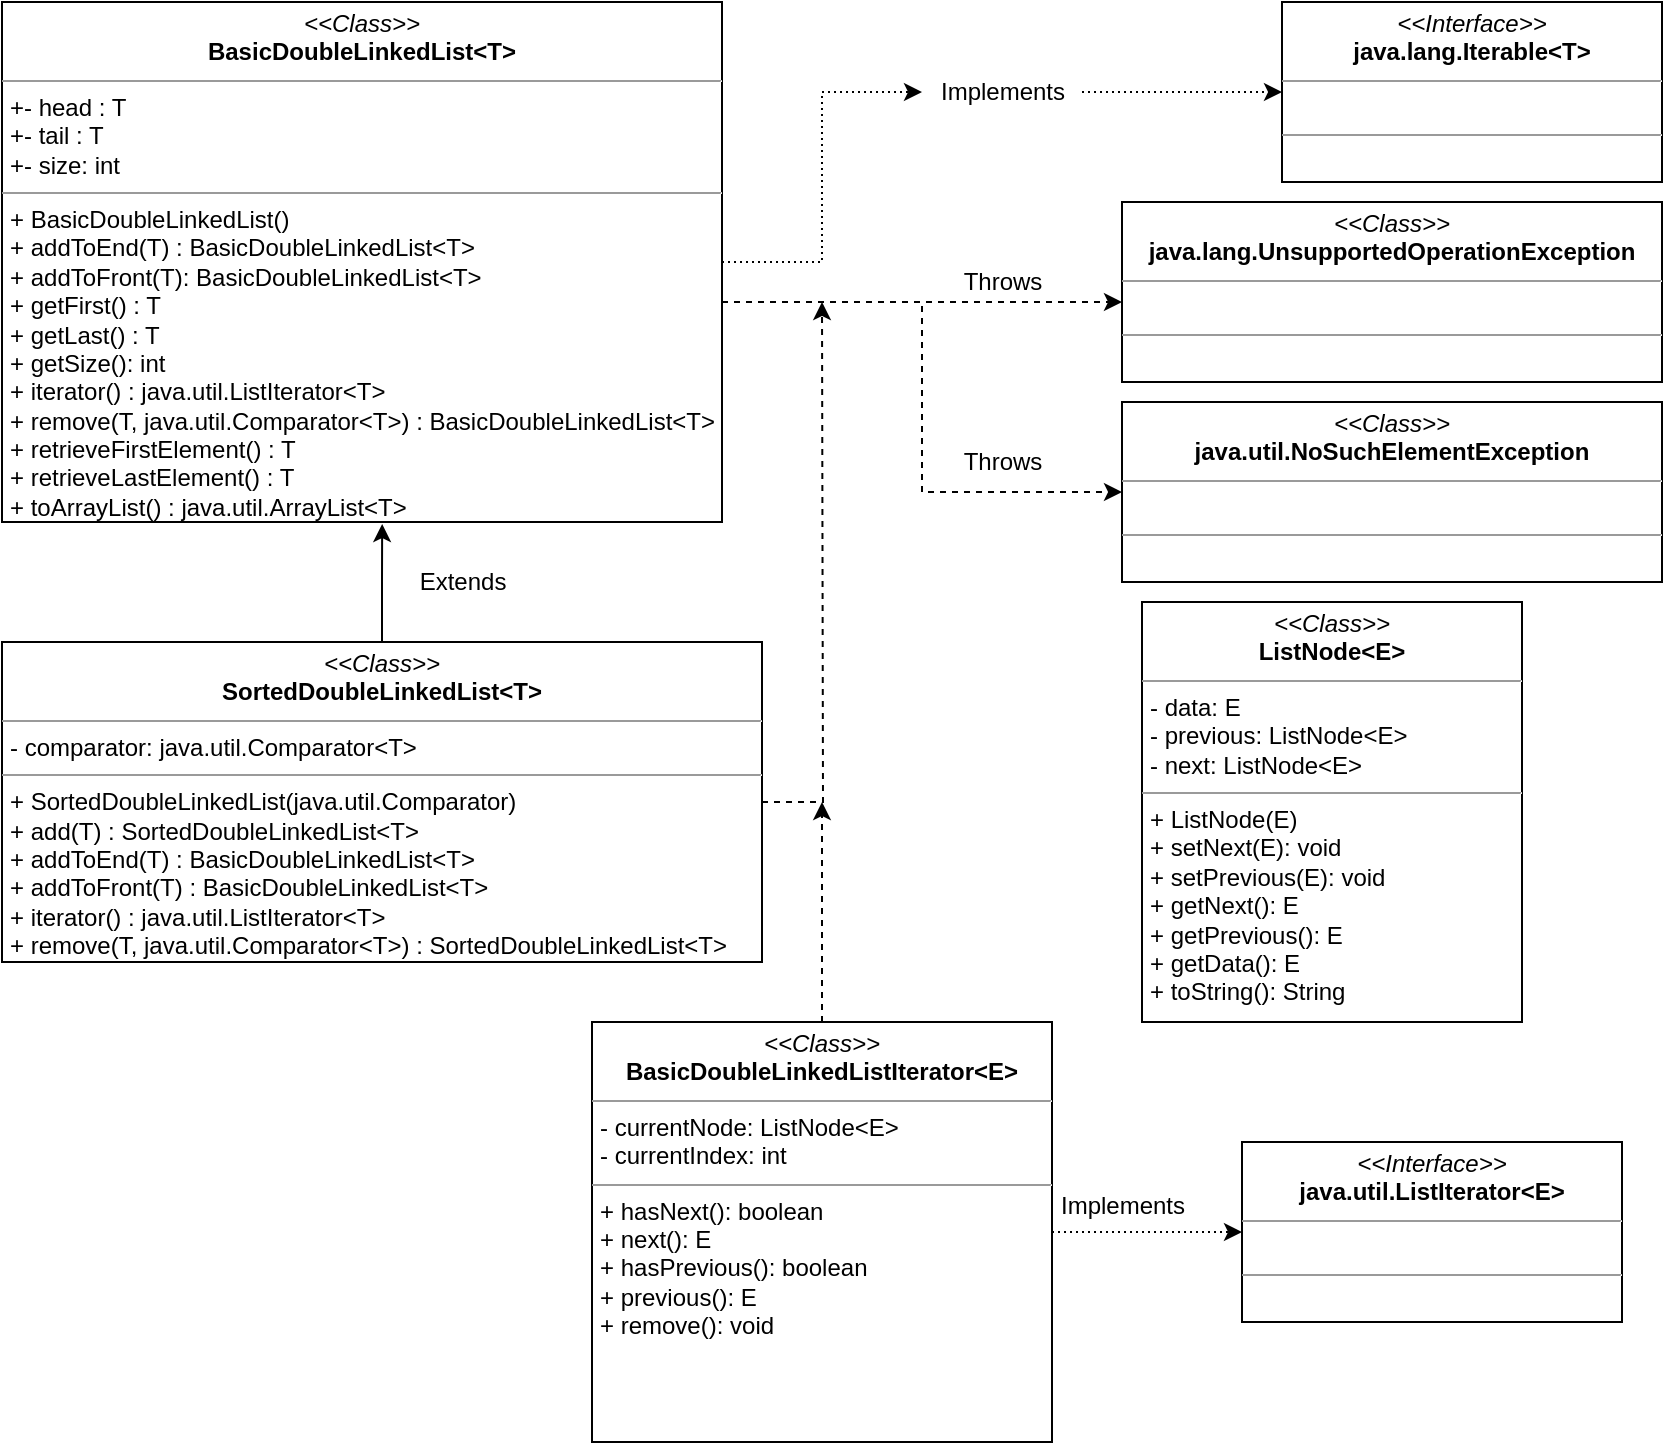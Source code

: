 <mxfile version="13.7.3" type="device"><diagram id="zE5fleGp2vkhm9jqMw3t" name="Page-1"><mxGraphModel dx="1106" dy="852" grid="1" gridSize="10" guides="1" tooltips="1" connect="1" arrows="1" fold="1" page="1" pageScale="1" pageWidth="850" pageHeight="1100" math="0" shadow="0"><root><mxCell id="0"/><mxCell id="1" parent="0"/><mxCell id="nMvvqxXary8sXsPWoBad-10" style="edgeStyle=orthogonalEdgeStyle;rounded=0;orthogonalLoop=1;jettySize=auto;html=1;entryX=0;entryY=0.5;entryDx=0;entryDy=0;dashed=1;" parent="1" source="nMvvqxXary8sXsPWoBad-1" target="nMvvqxXary8sXsPWoBad-7" edge="1"><mxGeometry relative="1" as="geometry"><Array as="points"><mxPoint x="470" y="160"/><mxPoint x="470" y="255"/></Array></mxGeometry></mxCell><mxCell id="nMvvqxXary8sXsPWoBad-11" style="edgeStyle=orthogonalEdgeStyle;rounded=0;orthogonalLoop=1;jettySize=auto;html=1;dashed=1;" parent="1" source="nMvvqxXary8sXsPWoBad-1" edge="1"><mxGeometry relative="1" as="geometry"><mxPoint x="570" y="160" as="targetPoint"/><Array as="points"><mxPoint x="570" y="160"/></Array></mxGeometry></mxCell><mxCell id="nMvvqxXary8sXsPWoBad-1" value="&lt;p style=&quot;margin: 0px ; margin-top: 4px ; text-align: center&quot;&gt;&lt;i&gt;&amp;lt;&amp;lt;Class&amp;gt;&amp;gt;&lt;/i&gt;&lt;br&gt;&lt;b&gt;BasicDoubleLinkedList&amp;lt;T&amp;gt;&lt;/b&gt;&lt;/p&gt;&lt;hr size=&quot;1&quot;&gt;&lt;p style=&quot;margin: 0px ; margin-left: 4px&quot;&gt;+- head : T&lt;/p&gt;&lt;p style=&quot;margin: 0px ; margin-left: 4px&quot;&gt;+- tail : T&lt;/p&gt;&lt;p style=&quot;margin: 0px ; margin-left: 4px&quot;&gt;+- size: int&lt;/p&gt;&lt;hr size=&quot;1&quot;&gt;&lt;p style=&quot;margin: 0px ; margin-left: 4px&quot;&gt;+ BasicDoubleLinkedList()&lt;/p&gt;&lt;p style=&quot;margin: 0px ; margin-left: 4px&quot;&gt;+ addToEnd(T) : BasicDoubleLinkedList&amp;lt;T&amp;gt;&lt;/p&gt;&lt;p style=&quot;margin: 0px ; margin-left: 4px&quot;&gt;+ addToFront(T): BasicDoubleLinkedList&amp;lt;T&amp;gt;&lt;/p&gt;&lt;p style=&quot;margin: 0px ; margin-left: 4px&quot;&gt;+ getFirst() : T&lt;/p&gt;&lt;p style=&quot;margin: 0px ; margin-left: 4px&quot;&gt;+ getLast() : T&lt;/p&gt;&lt;p style=&quot;margin: 0px ; margin-left: 4px&quot;&gt;+ getSize(): int&lt;/p&gt;&lt;p style=&quot;margin: 0px ; margin-left: 4px&quot;&gt;+ iterator() : java.util.ListIterator&amp;lt;T&amp;gt;&lt;/p&gt;&lt;p style=&quot;margin: 0px ; margin-left: 4px&quot;&gt;+ remove(T, java.util.Comparator&amp;lt;T&amp;gt;) : BasicDoubleLinkedList&amp;lt;T&amp;gt;&lt;/p&gt;&lt;p style=&quot;margin: 0px ; margin-left: 4px&quot;&gt;+ retrieveFirstElement() : T&lt;/p&gt;&lt;p style=&quot;margin: 0px ; margin-left: 4px&quot;&gt;+ retrieveLastElement() : T&lt;/p&gt;&lt;p style=&quot;margin: 0px ; margin-left: 4px&quot;&gt;+ toArrayList() : java.util.ArrayList&amp;lt;T&amp;gt;&lt;/p&gt;" style="verticalAlign=top;align=left;overflow=fill;fontSize=12;fontFamily=Helvetica;html=1;" parent="1" vertex="1"><mxGeometry x="10" y="10" width="360" height="260" as="geometry"/></mxCell><mxCell id="nMvvqxXary8sXsPWoBad-2" value="&lt;p style=&quot;margin: 0px ; margin-top: 4px ; text-align: center&quot;&gt;&lt;i&gt;&amp;lt;&amp;lt;Interface&amp;gt;&amp;gt;&lt;/i&gt;&lt;br&gt;&lt;b&gt;java.lang.Iterable&amp;lt;T&amp;gt;&lt;/b&gt;&lt;/p&gt;&lt;hr size=&quot;1&quot;&gt;&lt;p style=&quot;margin: 0px ; margin-left: 4px&quot;&gt;&lt;br&gt;&lt;/p&gt;&lt;hr size=&quot;1&quot;&gt;&lt;p style=&quot;margin: 0px ; margin-left: 4px&quot;&gt;&lt;br&gt;&lt;/p&gt;" style="verticalAlign=top;align=left;overflow=fill;fontSize=12;fontFamily=Helvetica;html=1;" parent="1" vertex="1"><mxGeometry x="650" y="10" width="190" height="90" as="geometry"/></mxCell><mxCell id="nMvvqxXary8sXsPWoBad-6" style="edgeStyle=orthogonalEdgeStyle;rounded=0;orthogonalLoop=1;jettySize=auto;html=1;entryX=0;entryY=0.5;entryDx=0;entryDy=0;dashed=1;dashPattern=1 2;" parent="1" source="nMvvqxXary8sXsPWoBad-4" target="nMvvqxXary8sXsPWoBad-2" edge="1"><mxGeometry relative="1" as="geometry"/></mxCell><mxCell id="nMvvqxXary8sXsPWoBad-4" value="Implements" style="text;html=1;align=center;verticalAlign=middle;resizable=0;points=[];autosize=1;" parent="1" vertex="1"><mxGeometry x="470" y="45" width="80" height="20" as="geometry"/></mxCell><mxCell id="nMvvqxXary8sXsPWoBad-5" style="edgeStyle=orthogonalEdgeStyle;rounded=0;orthogonalLoop=1;jettySize=auto;html=1;entryX=0;entryY=0.5;entryDx=0;entryDy=0;dashed=1;dashPattern=1 2;" parent="1" source="nMvvqxXary8sXsPWoBad-1" target="nMvvqxXary8sXsPWoBad-4" edge="1"><mxGeometry relative="1" as="geometry"><mxPoint x="200" y="80" as="sourcePoint"/><mxPoint x="650" y="55" as="targetPoint"/></mxGeometry></mxCell><mxCell id="nMvvqxXary8sXsPWoBad-7" value="&lt;p style=&quot;margin: 0px ; margin-top: 4px ; text-align: center&quot;&gt;&lt;i&gt;&amp;lt;&amp;lt;Class&amp;gt;&amp;gt;&lt;/i&gt;&lt;br&gt;&lt;b&gt;java.util.NoSuchElementException&lt;/b&gt;&lt;/p&gt;&lt;hr size=&quot;1&quot;&gt;&lt;p style=&quot;margin: 0px ; margin-left: 4px&quot;&gt;&lt;br&gt;&lt;/p&gt;&lt;hr size=&quot;1&quot;&gt;&lt;p style=&quot;margin: 0px ; margin-left: 4px&quot;&gt;&lt;br&gt;&lt;/p&gt;" style="verticalAlign=top;align=left;overflow=fill;fontSize=12;fontFamily=Helvetica;html=1;" parent="1" vertex="1"><mxGeometry x="570" y="210" width="270" height="90" as="geometry"/></mxCell><mxCell id="nMvvqxXary8sXsPWoBad-8" value="&lt;p style=&quot;margin: 0px ; margin-top: 4px ; text-align: center&quot;&gt;&lt;i&gt;&amp;lt;&amp;lt;Class&amp;gt;&amp;gt;&lt;/i&gt;&lt;br&gt;&lt;b&gt;java.lang.UnsupportedOperationException&lt;/b&gt;&lt;br&gt;&lt;/p&gt;&lt;hr size=&quot;1&quot;&gt;&lt;p style=&quot;margin: 0px ; margin-left: 4px&quot;&gt;&lt;br&gt;&lt;/p&gt;&lt;hr size=&quot;1&quot;&gt;&lt;p style=&quot;margin: 0px ; margin-left: 4px&quot;&gt;&lt;br&gt;&lt;/p&gt;" style="verticalAlign=top;align=left;overflow=fill;fontSize=12;fontFamily=Helvetica;html=1;" parent="1" vertex="1"><mxGeometry x="570" y="110" width="270" height="90" as="geometry"/></mxCell><mxCell id="nMvvqxXary8sXsPWoBad-12" value="Throws" style="text;html=1;align=center;verticalAlign=middle;resizable=0;points=[];autosize=1;" parent="1" vertex="1"><mxGeometry x="485" y="140" width="50" height="20" as="geometry"/></mxCell><mxCell id="nMvvqxXary8sXsPWoBad-14" value="Throws" style="text;html=1;align=center;verticalAlign=middle;resizable=0;points=[];autosize=1;" parent="1" vertex="1"><mxGeometry x="485" y="230" width="50" height="20" as="geometry"/></mxCell><mxCell id="nMvvqxXary8sXsPWoBad-16" style="edgeStyle=orthogonalEdgeStyle;rounded=0;orthogonalLoop=1;jettySize=auto;html=1;dashed=1;" parent="1" source="nMvvqxXary8sXsPWoBad-15" edge="1"><mxGeometry relative="1" as="geometry"><mxPoint x="420" y="160" as="targetPoint"/></mxGeometry></mxCell><mxCell id="FqNWQrBJcdTdf9TwMWI8-2" style="edgeStyle=orthogonalEdgeStyle;rounded=0;orthogonalLoop=1;jettySize=auto;html=1;entryX=0.528;entryY=1.004;entryDx=0;entryDy=0;entryPerimeter=0;" edge="1" parent="1" source="nMvvqxXary8sXsPWoBad-15" target="nMvvqxXary8sXsPWoBad-1"><mxGeometry relative="1" as="geometry"/></mxCell><mxCell id="nMvvqxXary8sXsPWoBad-15" value="&lt;p style=&quot;margin: 0px ; margin-top: 4px ; text-align: center&quot;&gt;&lt;i&gt;&amp;lt;&amp;lt;Class&amp;gt;&amp;gt;&lt;/i&gt;&lt;br&gt;&lt;b&gt;SortedDoubleLinkedList&amp;lt;T&amp;gt;&lt;/b&gt;&lt;/p&gt;&lt;hr size=&quot;1&quot;&gt;&lt;p style=&quot;margin: 0px ; margin-left: 4px&quot;&gt;- comparator: java.util.Comparator&amp;lt;T&amp;gt;&lt;/p&gt;&lt;hr size=&quot;1&quot;&gt;&lt;p style=&quot;margin: 0px ; margin-left: 4px&quot;&gt;+ SortedDoubleLinkedList(java.util.Comparator)&lt;/p&gt;&lt;p style=&quot;margin: 0px ; margin-left: 4px&quot;&gt;+ add(T) : SortedDoubleLinkedList&amp;lt;T&amp;gt;&lt;/p&gt;&lt;p style=&quot;margin: 0px ; margin-left: 4px&quot;&gt;+ addToEnd(T) : BasicDoubleLinkedList&amp;lt;T&amp;gt;&lt;/p&gt;&lt;p style=&quot;margin: 0px ; margin-left: 4px&quot;&gt;+ addToFront(T) : BasicDoubleLinkedList&amp;lt;T&amp;gt;&lt;/p&gt;&lt;p style=&quot;margin: 0px ; margin-left: 4px&quot;&gt;+ iterator() : java.util.ListIterator&amp;lt;T&amp;gt;&lt;/p&gt;&lt;p style=&quot;margin: 0px ; margin-left: 4px&quot;&gt;+ remove(T, java.util.Comparator&amp;lt;T&amp;gt;) : SortedDoubleLinkedList&amp;lt;T&amp;gt;&lt;/p&gt;" style="verticalAlign=top;align=left;overflow=fill;fontSize=12;fontFamily=Helvetica;html=1;" parent="1" vertex="1"><mxGeometry x="10" y="330" width="380" height="160" as="geometry"/></mxCell><mxCell id="nMvvqxXary8sXsPWoBad-18" value="Extends" style="text;html=1;align=center;verticalAlign=middle;resizable=0;points=[];autosize=1;" parent="1" vertex="1"><mxGeometry x="210" y="290" width="60" height="20" as="geometry"/></mxCell><mxCell id="FqNWQrBJcdTdf9TwMWI8-1" value="&lt;p style=&quot;margin: 0px ; margin-top: 4px ; text-align: center&quot;&gt;&lt;i&gt;&amp;lt;&amp;lt;Class&amp;gt;&amp;gt;&lt;/i&gt;&lt;br&gt;&lt;b&gt;ListNode&amp;lt;E&amp;gt;&lt;/b&gt;&lt;/p&gt;&lt;hr size=&quot;1&quot;&gt;&lt;p style=&quot;margin: 0px ; margin-left: 4px&quot;&gt;- data: E&lt;/p&gt;&lt;p style=&quot;margin: 0px ; margin-left: 4px&quot;&gt;- previous: ListNode&amp;lt;E&amp;gt;&lt;/p&gt;&lt;p style=&quot;margin: 0px ; margin-left: 4px&quot;&gt;- next: ListNode&amp;lt;E&amp;gt;&lt;/p&gt;&lt;hr size=&quot;1&quot;&gt;&lt;p style=&quot;margin: 0px ; margin-left: 4px&quot;&gt;+ ListNode(E)&lt;br&gt;+ setNext(E): void&lt;/p&gt;&lt;p style=&quot;margin: 0px ; margin-left: 4px&quot;&gt;+ setPrevious(E): void&lt;/p&gt;&lt;p style=&quot;margin: 0px ; margin-left: 4px&quot;&gt;+ getNext(): E&lt;/p&gt;&lt;p style=&quot;margin: 0px ; margin-left: 4px&quot;&gt;+ getPrevious(): E&lt;/p&gt;&lt;p style=&quot;margin: 0px ; margin-left: 4px&quot;&gt;+ getData(): E&lt;/p&gt;&lt;p style=&quot;margin: 0px ; margin-left: 4px&quot;&gt;+ toString(): String&lt;/p&gt;" style="verticalAlign=top;align=left;overflow=fill;fontSize=12;fontFamily=Helvetica;html=1;" vertex="1" parent="1"><mxGeometry x="580" y="310" width="190" height="210" as="geometry"/></mxCell><mxCell id="FqNWQrBJcdTdf9TwMWI8-3" value="&lt;p style=&quot;margin: 0px ; margin-top: 4px ; text-align: center&quot;&gt;&lt;i&gt;&amp;lt;&amp;lt;Interface&amp;gt;&amp;gt;&lt;/i&gt;&lt;br&gt;&lt;b&gt;java.util.ListIterator&amp;lt;E&amp;gt;&lt;/b&gt;&lt;/p&gt;&lt;hr size=&quot;1&quot;&gt;&lt;p style=&quot;margin: 0px ; margin-left: 4px&quot;&gt;&lt;br&gt;&lt;/p&gt;&lt;hr size=&quot;1&quot;&gt;&lt;p style=&quot;margin: 0px ; margin-left: 4px&quot;&gt;&lt;br&gt;&lt;/p&gt;" style="verticalAlign=top;align=left;overflow=fill;fontSize=12;fontFamily=Helvetica;html=1;" vertex="1" parent="1"><mxGeometry x="630" y="580" width="190" height="90" as="geometry"/></mxCell><mxCell id="FqNWQrBJcdTdf9TwMWI8-6" style="edgeStyle=orthogonalEdgeStyle;rounded=0;orthogonalLoop=1;jettySize=auto;html=1;dashed=1;" edge="1" parent="1" source="FqNWQrBJcdTdf9TwMWI8-5"><mxGeometry relative="1" as="geometry"><mxPoint x="420" y="410" as="targetPoint"/></mxGeometry></mxCell><mxCell id="FqNWQrBJcdTdf9TwMWI8-7" style="edgeStyle=orthogonalEdgeStyle;rounded=0;orthogonalLoop=1;jettySize=auto;html=1;dashed=1;dashPattern=1 2;entryX=0;entryY=0.5;entryDx=0;entryDy=0;" edge="1" parent="1" source="FqNWQrBJcdTdf9TwMWI8-5" target="FqNWQrBJcdTdf9TwMWI8-3"><mxGeometry relative="1" as="geometry"><mxPoint x="610" y="625" as="targetPoint"/></mxGeometry></mxCell><mxCell id="FqNWQrBJcdTdf9TwMWI8-5" value="&lt;p style=&quot;margin: 0px ; margin-top: 4px ; text-align: center&quot;&gt;&lt;i&gt;&amp;lt;&amp;lt;Class&amp;gt;&amp;gt;&lt;/i&gt;&lt;br&gt;&lt;b&gt;BasicDoubleLinkedListIterator&amp;lt;E&amp;gt;&lt;/b&gt;&lt;/p&gt;&lt;hr size=&quot;1&quot;&gt;&lt;p style=&quot;margin: 0px ; margin-left: 4px&quot;&gt;- currentNode: ListNode&amp;lt;E&amp;gt;&lt;/p&gt;&lt;p style=&quot;margin: 0px ; margin-left: 4px&quot;&gt;- currentIndex: int&lt;/p&gt;&lt;hr size=&quot;1&quot;&gt;&lt;p style=&quot;margin: 0px ; margin-left: 4px&quot;&gt;+ hasNext(): boolean&lt;/p&gt;&lt;p style=&quot;margin: 0px ; margin-left: 4px&quot;&gt;+ next(): E&lt;/p&gt;&lt;p style=&quot;margin: 0px ; margin-left: 4px&quot;&gt;+ hasPrevious(): boolean&lt;/p&gt;&lt;p style=&quot;margin: 0px ; margin-left: 4px&quot;&gt;+ previous(): E&lt;/p&gt;&lt;p style=&quot;margin: 0px ; margin-left: 4px&quot;&gt;+ remove(): void&lt;/p&gt;" style="verticalAlign=top;align=left;overflow=fill;fontSize=12;fontFamily=Helvetica;html=1;" vertex="1" parent="1"><mxGeometry x="305" y="520" width="230" height="210" as="geometry"/></mxCell><mxCell id="FqNWQrBJcdTdf9TwMWI8-8" value="Implements" style="text;html=1;align=center;verticalAlign=middle;resizable=0;points=[];autosize=1;" vertex="1" parent="1"><mxGeometry x="530" y="602" width="80" height="20" as="geometry"/></mxCell></root></mxGraphModel></diagram></mxfile>